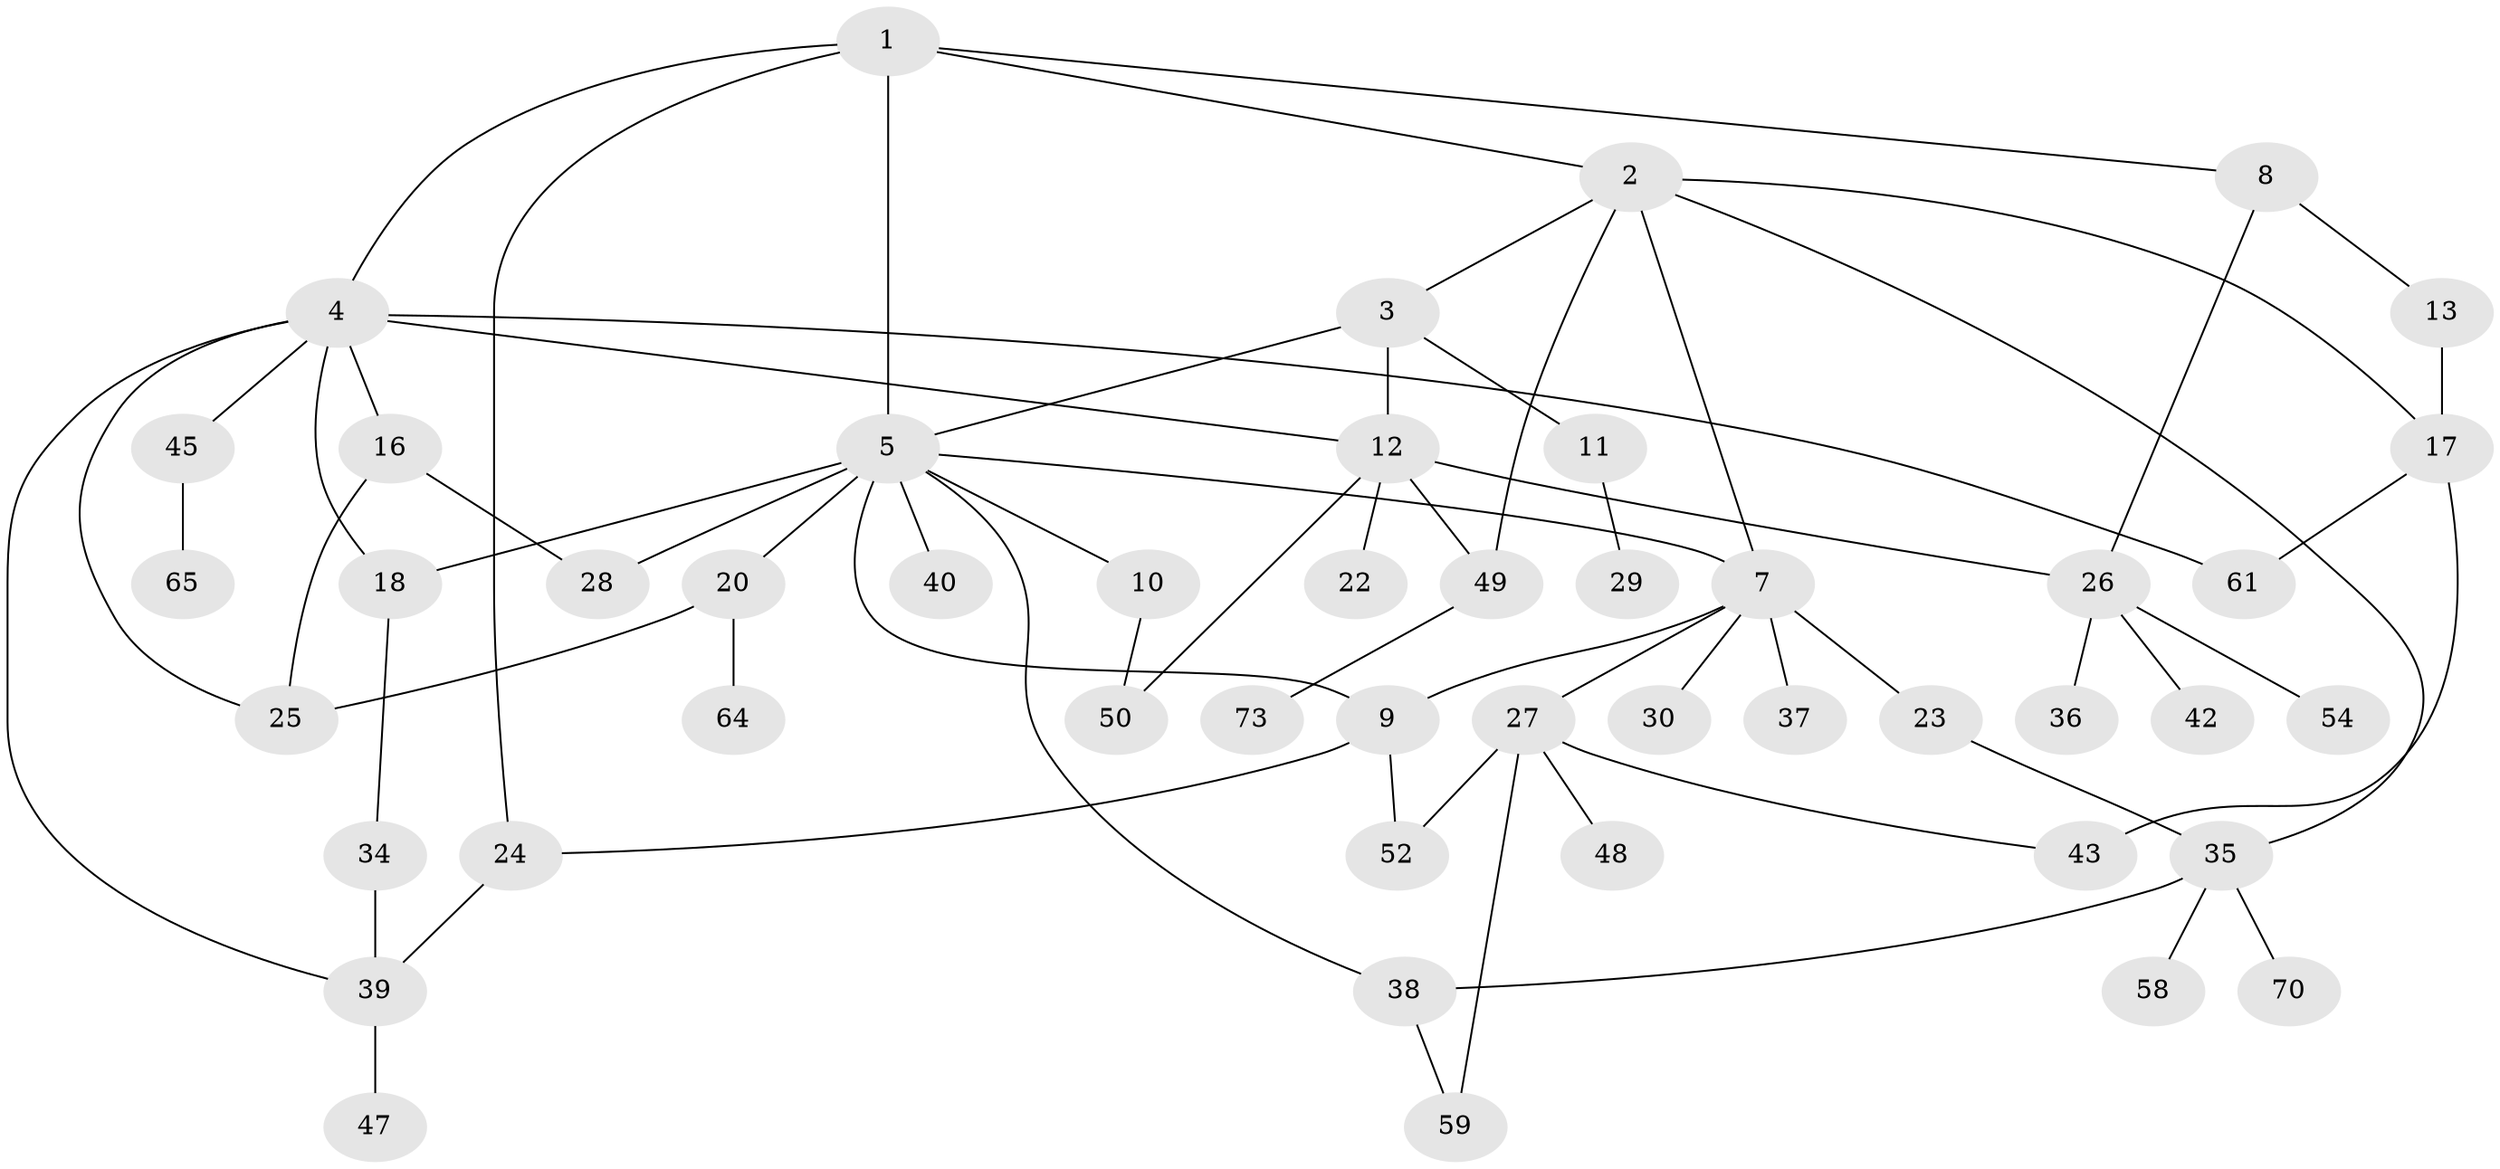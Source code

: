 // Generated by graph-tools (version 1.1) at 2025/51/02/27/25 19:51:37]
// undirected, 48 vertices, 68 edges
graph export_dot {
graph [start="1"]
  node [color=gray90,style=filled];
  1 [super="+62"];
  2 [super="+15"];
  3 [super="+63"];
  4 [super="+33"];
  5 [super="+6"];
  7 [super="+14"];
  8 [super="+72"];
  9 [super="+32"];
  10;
  11;
  12 [super="+19"];
  13;
  16;
  17 [super="+31"];
  18 [super="+21"];
  20;
  22;
  23;
  24 [super="+60"];
  25 [super="+69"];
  26 [super="+41"];
  27 [super="+44"];
  28 [super="+56"];
  29 [super="+55"];
  30;
  34 [super="+67"];
  35 [super="+53"];
  36;
  37;
  38 [super="+68"];
  39 [super="+51"];
  40;
  42;
  43;
  45 [super="+46"];
  47;
  48;
  49 [super="+66"];
  50 [super="+57"];
  52;
  54;
  58 [super="+71"];
  59;
  61;
  64;
  65;
  70;
  73;
  1 -- 2;
  1 -- 4;
  1 -- 8;
  1 -- 24;
  1 -- 5;
  2 -- 3;
  2 -- 49;
  2 -- 35;
  2 -- 17;
  2 -- 7;
  3 -- 5;
  3 -- 11;
  3 -- 12;
  4 -- 12;
  4 -- 16;
  4 -- 61;
  4 -- 18;
  4 -- 45;
  4 -- 39;
  4 -- 25;
  5 -- 18;
  5 -- 38;
  5 -- 28 [weight=2];
  5 -- 7;
  5 -- 40;
  5 -- 9;
  5 -- 10;
  5 -- 20;
  7 -- 23;
  7 -- 30;
  7 -- 37;
  7 -- 9;
  7 -- 27;
  8 -- 13;
  8 -- 26;
  9 -- 24;
  9 -- 52;
  10 -- 50;
  11 -- 29;
  12 -- 22;
  12 -- 26 [weight=2];
  12 -- 49;
  12 -- 50;
  13 -- 17;
  16 -- 25;
  16 -- 28;
  17 -- 43 [weight=2];
  17 -- 61;
  18 -- 34;
  20 -- 64;
  20 -- 25;
  23 -- 35;
  24 -- 39;
  26 -- 36;
  26 -- 42;
  26 -- 54;
  27 -- 59;
  27 -- 48;
  27 -- 43;
  27 -- 52;
  34 -- 39;
  35 -- 38;
  35 -- 58;
  35 -- 70;
  38 -- 59;
  39 -- 47;
  45 -- 65;
  49 -- 73;
}
